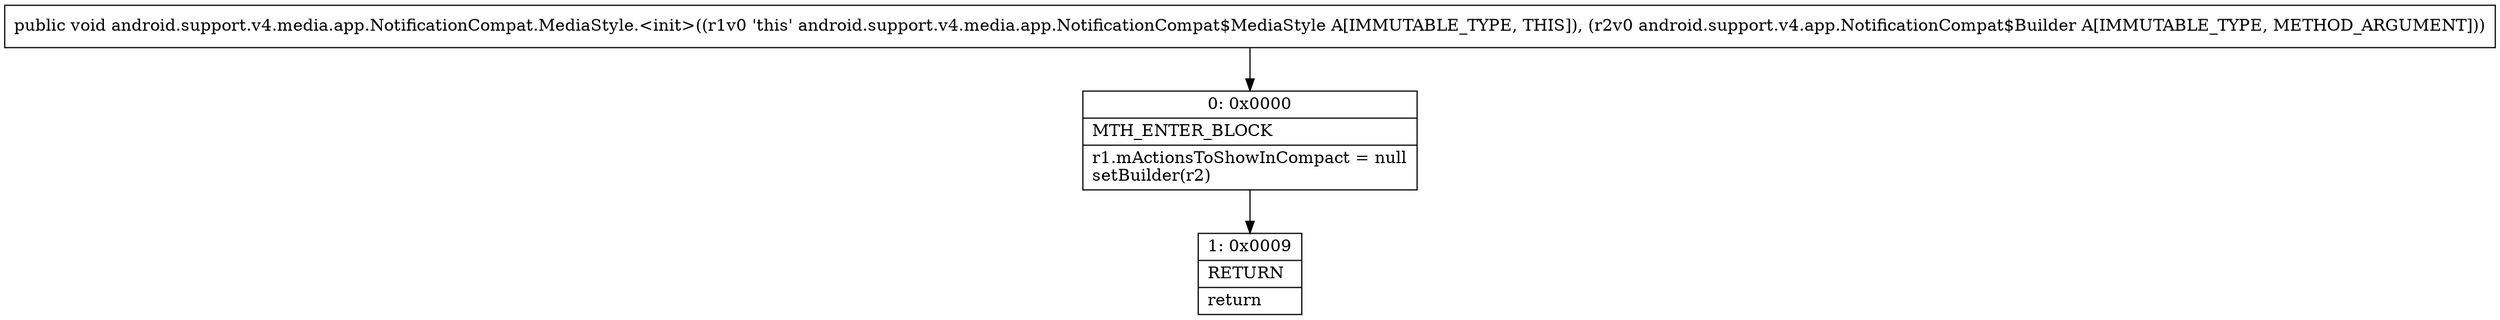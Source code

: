 digraph "CFG forandroid.support.v4.media.app.NotificationCompat.MediaStyle.\<init\>(Landroid\/support\/v4\/app\/NotificationCompat$Builder;)V" {
Node_0 [shape=record,label="{0\:\ 0x0000|MTH_ENTER_BLOCK\l|r1.mActionsToShowInCompact = null\lsetBuilder(r2)\l}"];
Node_1 [shape=record,label="{1\:\ 0x0009|RETURN\l|return\l}"];
MethodNode[shape=record,label="{public void android.support.v4.media.app.NotificationCompat.MediaStyle.\<init\>((r1v0 'this' android.support.v4.media.app.NotificationCompat$MediaStyle A[IMMUTABLE_TYPE, THIS]), (r2v0 android.support.v4.app.NotificationCompat$Builder A[IMMUTABLE_TYPE, METHOD_ARGUMENT])) }"];
MethodNode -> Node_0;
Node_0 -> Node_1;
}


